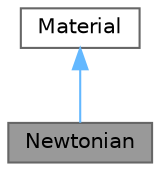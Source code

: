 digraph "Newtonian"
{
 // LATEX_PDF_SIZE
  bgcolor="transparent";
  edge [fontname=Helvetica,fontsize=10,labelfontname=Helvetica,labelfontsize=10];
  node [fontname=Helvetica,fontsize=10,shape=box,height=0.2,width=0.4];
  Node1 [id="Node000001",label="Newtonian",height=0.2,width=0.4,color="gray40", fillcolor="grey60", style="filled", fontcolor="black",tooltip="Represents a Newtonian fluid."];
  Node2 -> Node1 [id="edge1_Node000001_Node000002",dir="back",color="steelblue1",style="solid",tooltip=" "];
  Node2 [id="Node000002",label="Material",height=0.2,width=0.4,color="gray40", fillcolor="white", style="filled",URL="$classMaterial.html",tooltip="Represents a material."];
}
